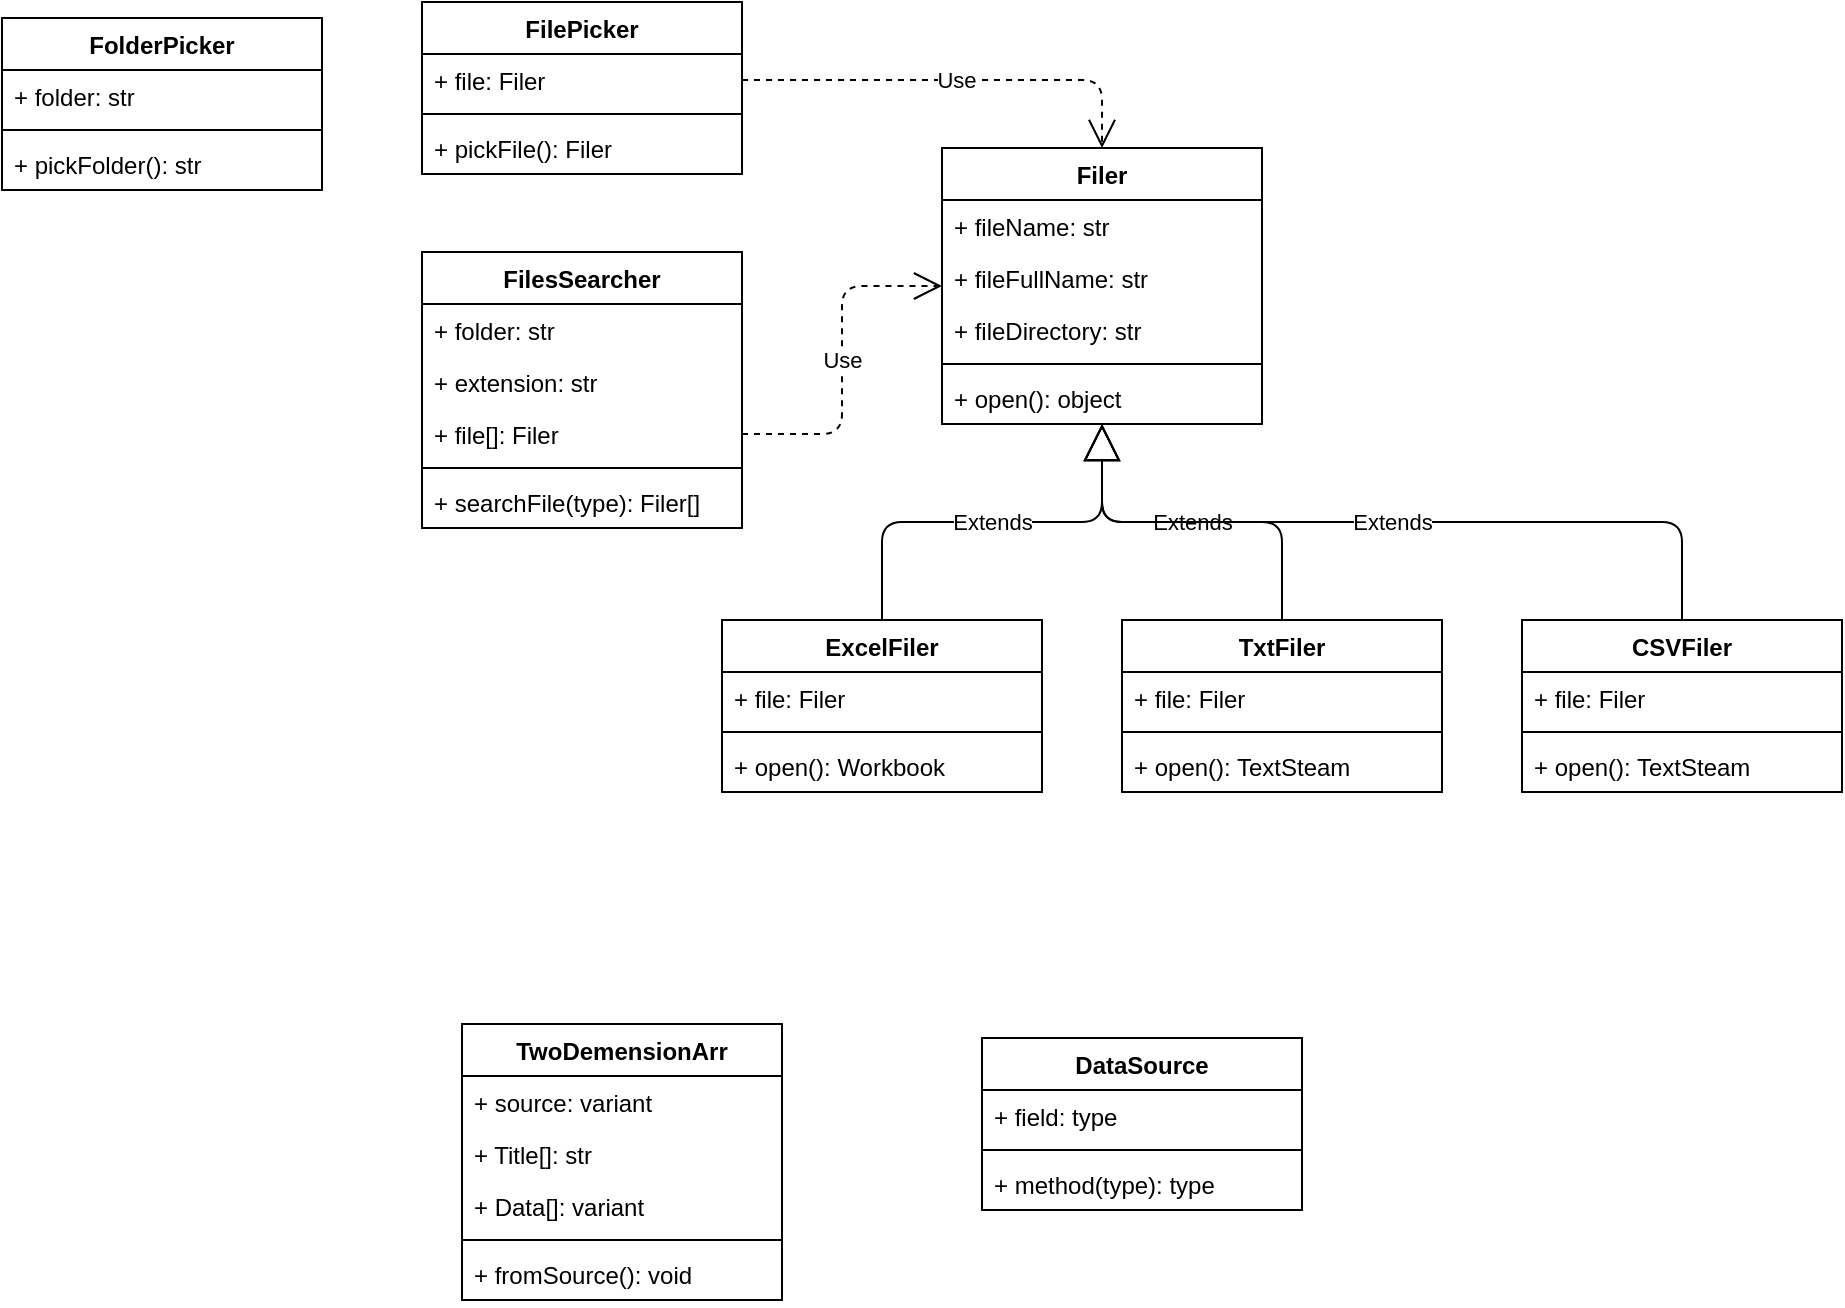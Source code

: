 <mxfile version="10.6.3" type="github"><diagram id="NR-8mNKH804e6aosfGTH" name="Page-1"><mxGraphModel dx="878" dy="411" grid="1" gridSize="10" guides="1" tooltips="1" connect="1" arrows="1" fold="1" page="1" pageScale="1" pageWidth="1169" pageHeight="827" math="0" shadow="0"><root><mxCell id="0"/><mxCell id="1" parent="0"/><mxCell id="gtJLQUvcg6n7-EdjlU3z-1" value="FilePicker" style="swimlane;fontStyle=1;align=center;verticalAlign=top;childLayout=stackLayout;horizontal=1;startSize=26;horizontalStack=0;resizeParent=1;resizeParentMax=0;resizeLast=0;collapsible=1;marginBottom=0;" vertex="1" parent="1"><mxGeometry x="400" y="79" width="160" height="86" as="geometry"/></mxCell><mxCell id="gtJLQUvcg6n7-EdjlU3z-17" value="+ file: Filer" style="text;strokeColor=none;fillColor=none;align=left;verticalAlign=top;spacingLeft=4;spacingRight=4;overflow=hidden;rotatable=0;points=[[0,0.5],[1,0.5]];portConstraint=eastwest;" vertex="1" parent="gtJLQUvcg6n7-EdjlU3z-1"><mxGeometry y="26" width="160" height="26" as="geometry"/></mxCell><mxCell id="gtJLQUvcg6n7-EdjlU3z-3" value="" style="line;strokeWidth=1;fillColor=none;align=left;verticalAlign=middle;spacingTop=-1;spacingLeft=3;spacingRight=3;rotatable=0;labelPosition=right;points=[];portConstraint=eastwest;" vertex="1" parent="gtJLQUvcg6n7-EdjlU3z-1"><mxGeometry y="52" width="160" height="8" as="geometry"/></mxCell><mxCell id="gtJLQUvcg6n7-EdjlU3z-4" value="+ pickFile(): Filer" style="text;strokeColor=none;fillColor=none;align=left;verticalAlign=top;spacingLeft=4;spacingRight=4;overflow=hidden;rotatable=0;points=[[0,0.5],[1,0.5]];portConstraint=eastwest;" vertex="1" parent="gtJLQUvcg6n7-EdjlU3z-1"><mxGeometry y="60" width="160" height="26" as="geometry"/></mxCell><mxCell id="gtJLQUvcg6n7-EdjlU3z-7" value="FolderPicker" style="swimlane;fontStyle=1;align=center;verticalAlign=top;childLayout=stackLayout;horizontal=1;startSize=26;horizontalStack=0;resizeParent=1;resizeParentMax=0;resizeLast=0;collapsible=1;marginBottom=0;" vertex="1" parent="1"><mxGeometry x="190" y="87" width="160" height="86" as="geometry"/></mxCell><mxCell id="gtJLQUvcg6n7-EdjlU3z-8" value="+ folder: str" style="text;strokeColor=none;fillColor=none;align=left;verticalAlign=top;spacingLeft=4;spacingRight=4;overflow=hidden;rotatable=0;points=[[0,0.5],[1,0.5]];portConstraint=eastwest;" vertex="1" parent="gtJLQUvcg6n7-EdjlU3z-7"><mxGeometry y="26" width="160" height="26" as="geometry"/></mxCell><mxCell id="gtJLQUvcg6n7-EdjlU3z-9" value="" style="line;strokeWidth=1;fillColor=none;align=left;verticalAlign=middle;spacingTop=-1;spacingLeft=3;spacingRight=3;rotatable=0;labelPosition=right;points=[];portConstraint=eastwest;" vertex="1" parent="gtJLQUvcg6n7-EdjlU3z-7"><mxGeometry y="52" width="160" height="8" as="geometry"/></mxCell><mxCell id="gtJLQUvcg6n7-EdjlU3z-10" value="+ pickFolder(): str" style="text;strokeColor=none;fillColor=none;align=left;verticalAlign=top;spacingLeft=4;spacingRight=4;overflow=hidden;rotatable=0;points=[[0,0.5],[1,0.5]];portConstraint=eastwest;" vertex="1" parent="gtJLQUvcg6n7-EdjlU3z-7"><mxGeometry y="60" width="160" height="26" as="geometry"/></mxCell><mxCell id="gtJLQUvcg6n7-EdjlU3z-11" value="Filer" style="swimlane;fontStyle=1;align=center;verticalAlign=top;childLayout=stackLayout;horizontal=1;startSize=26;horizontalStack=0;resizeParent=1;resizeParentMax=0;resizeLast=0;collapsible=1;marginBottom=0;" vertex="1" parent="1"><mxGeometry x="660" y="152" width="160" height="138" as="geometry"/></mxCell><mxCell id="gtJLQUvcg6n7-EdjlU3z-12" value="+ fileName: str" style="text;strokeColor=none;fillColor=none;align=left;verticalAlign=top;spacingLeft=4;spacingRight=4;overflow=hidden;rotatable=0;points=[[0,0.5],[1,0.5]];portConstraint=eastwest;" vertex="1" parent="gtJLQUvcg6n7-EdjlU3z-11"><mxGeometry y="26" width="160" height="26" as="geometry"/></mxCell><mxCell id="gtJLQUvcg6n7-EdjlU3z-15" value="+ fileFullName: str" style="text;strokeColor=none;fillColor=none;align=left;verticalAlign=top;spacingLeft=4;spacingRight=4;overflow=hidden;rotatable=0;points=[[0,0.5],[1,0.5]];portConstraint=eastwest;" vertex="1" parent="gtJLQUvcg6n7-EdjlU3z-11"><mxGeometry y="52" width="160" height="26" as="geometry"/></mxCell><mxCell id="gtJLQUvcg6n7-EdjlU3z-16" value="+ fileDirectory: str" style="text;strokeColor=none;fillColor=none;align=left;verticalAlign=top;spacingLeft=4;spacingRight=4;overflow=hidden;rotatable=0;points=[[0,0.5],[1,0.5]];portConstraint=eastwest;" vertex="1" parent="gtJLQUvcg6n7-EdjlU3z-11"><mxGeometry y="78" width="160" height="26" as="geometry"/></mxCell><mxCell id="gtJLQUvcg6n7-EdjlU3z-13" value="" style="line;strokeWidth=1;fillColor=none;align=left;verticalAlign=middle;spacingTop=-1;spacingLeft=3;spacingRight=3;rotatable=0;labelPosition=right;points=[];portConstraint=eastwest;" vertex="1" parent="gtJLQUvcg6n7-EdjlU3z-11"><mxGeometry y="104" width="160" height="8" as="geometry"/></mxCell><mxCell id="gtJLQUvcg6n7-EdjlU3z-25" value="+ open(): object" style="text;strokeColor=none;fillColor=none;align=left;verticalAlign=top;spacingLeft=4;spacingRight=4;overflow=hidden;rotatable=0;points=[[0,0.5],[1,0.5]];portConstraint=eastwest;" vertex="1" parent="gtJLQUvcg6n7-EdjlU3z-11"><mxGeometry y="112" width="160" height="26" as="geometry"/></mxCell><mxCell id="gtJLQUvcg6n7-EdjlU3z-18" value="Use" style="endArrow=open;endSize=12;dashed=1;html=1;exitX=1;exitY=0.5;exitDx=0;exitDy=0;edgeStyle=orthogonalEdgeStyle;" edge="1" parent="1" source="gtJLQUvcg6n7-EdjlU3z-17" target="gtJLQUvcg6n7-EdjlU3z-11"><mxGeometry width="160" relative="1" as="geometry"><mxPoint x="510" y="310" as="sourcePoint"/><mxPoint x="670" y="310" as="targetPoint"/></mxGeometry></mxCell><mxCell id="gtJLQUvcg6n7-EdjlU3z-19" value="ExcelFiler" style="swimlane;fontStyle=1;align=center;verticalAlign=top;childLayout=stackLayout;horizontal=1;startSize=26;horizontalStack=0;resizeParent=1;resizeParentMax=0;resizeLast=0;collapsible=1;marginBottom=0;" vertex="1" parent="1"><mxGeometry x="550" y="388" width="160" height="86" as="geometry"/></mxCell><mxCell id="gtJLQUvcg6n7-EdjlU3z-23" value="+ file: Filer" style="text;strokeColor=none;fillColor=none;align=left;verticalAlign=top;spacingLeft=4;spacingRight=4;overflow=hidden;rotatable=0;points=[[0,0.5],[1,0.5]];portConstraint=eastwest;" vertex="1" parent="gtJLQUvcg6n7-EdjlU3z-19"><mxGeometry y="26" width="160" height="26" as="geometry"/></mxCell><mxCell id="gtJLQUvcg6n7-EdjlU3z-21" value="" style="line;strokeWidth=1;fillColor=none;align=left;verticalAlign=middle;spacingTop=-1;spacingLeft=3;spacingRight=3;rotatable=0;labelPosition=right;points=[];portConstraint=eastwest;" vertex="1" parent="gtJLQUvcg6n7-EdjlU3z-19"><mxGeometry y="52" width="160" height="8" as="geometry"/></mxCell><mxCell id="gtJLQUvcg6n7-EdjlU3z-22" value="+ open(): Workbook" style="text;strokeColor=none;fillColor=none;align=left;verticalAlign=top;spacingLeft=4;spacingRight=4;overflow=hidden;rotatable=0;points=[[0,0.5],[1,0.5]];portConstraint=eastwest;" vertex="1" parent="gtJLQUvcg6n7-EdjlU3z-19"><mxGeometry y="60" width="160" height="26" as="geometry"/></mxCell><mxCell id="gtJLQUvcg6n7-EdjlU3z-24" value="Extends" style="endArrow=block;endSize=16;endFill=0;html=1;exitX=0.5;exitY=0;exitDx=0;exitDy=0;entryX=0.5;entryY=1;entryDx=0;entryDy=0;edgeStyle=orthogonalEdgeStyle;" edge="1" parent="1" source="gtJLQUvcg6n7-EdjlU3z-19" target="gtJLQUvcg6n7-EdjlU3z-11"><mxGeometry width="160" relative="1" as="geometry"><mxPoint x="640" y="310" as="sourcePoint"/><mxPoint x="800" y="310" as="targetPoint"/></mxGeometry></mxCell><mxCell id="gtJLQUvcg6n7-EdjlU3z-26" value="FilesSearcher" style="swimlane;fontStyle=1;align=center;verticalAlign=top;childLayout=stackLayout;horizontal=1;startSize=26;horizontalStack=0;resizeParent=1;resizeParentMax=0;resizeLast=0;collapsible=1;marginBottom=0;" vertex="1" parent="1"><mxGeometry x="400" y="204" width="160" height="138" as="geometry"/></mxCell><mxCell id="gtJLQUvcg6n7-EdjlU3z-31" value="+ folder: str" style="text;strokeColor=none;fillColor=none;align=left;verticalAlign=top;spacingLeft=4;spacingRight=4;overflow=hidden;rotatable=0;points=[[0,0.5],[1,0.5]];portConstraint=eastwest;" vertex="1" parent="gtJLQUvcg6n7-EdjlU3z-26"><mxGeometry y="26" width="160" height="26" as="geometry"/></mxCell><mxCell id="gtJLQUvcg6n7-EdjlU3z-32" value="+ extension: str" style="text;strokeColor=none;fillColor=none;align=left;verticalAlign=top;spacingLeft=4;spacingRight=4;overflow=hidden;rotatable=0;points=[[0,0.5],[1,0.5]];portConstraint=eastwest;" vertex="1" parent="gtJLQUvcg6n7-EdjlU3z-26"><mxGeometry y="52" width="160" height="26" as="geometry"/></mxCell><mxCell id="gtJLQUvcg6n7-EdjlU3z-30" value="+ file[]: Filer" style="text;strokeColor=none;fillColor=none;align=left;verticalAlign=top;spacingLeft=4;spacingRight=4;overflow=hidden;rotatable=0;points=[[0,0.5],[1,0.5]];portConstraint=eastwest;" vertex="1" parent="gtJLQUvcg6n7-EdjlU3z-26"><mxGeometry y="78" width="160" height="26" as="geometry"/></mxCell><mxCell id="gtJLQUvcg6n7-EdjlU3z-28" value="" style="line;strokeWidth=1;fillColor=none;align=left;verticalAlign=middle;spacingTop=-1;spacingLeft=3;spacingRight=3;rotatable=0;labelPosition=right;points=[];portConstraint=eastwest;" vertex="1" parent="gtJLQUvcg6n7-EdjlU3z-26"><mxGeometry y="104" width="160" height="8" as="geometry"/></mxCell><mxCell id="gtJLQUvcg6n7-EdjlU3z-29" value="+ searchFile(type): Filer[]" style="text;strokeColor=none;fillColor=none;align=left;verticalAlign=top;spacingLeft=4;spacingRight=4;overflow=hidden;rotatable=0;points=[[0,0.5],[1,0.5]];portConstraint=eastwest;" vertex="1" parent="gtJLQUvcg6n7-EdjlU3z-26"><mxGeometry y="112" width="160" height="26" as="geometry"/></mxCell><mxCell id="gtJLQUvcg6n7-EdjlU3z-33" value="Use" style="endArrow=open;endSize=12;dashed=1;html=1;exitX=1;exitY=0.5;exitDx=0;exitDy=0;edgeStyle=orthogonalEdgeStyle;" edge="1" parent="1" source="gtJLQUvcg6n7-EdjlU3z-30" target="gtJLQUvcg6n7-EdjlU3z-11"><mxGeometry width="160" relative="1" as="geometry"><mxPoint x="600" y="60" as="sourcePoint"/><mxPoint x="760" y="60" as="targetPoint"/></mxGeometry></mxCell><mxCell id="gtJLQUvcg6n7-EdjlU3z-34" value="TxtFiler" style="swimlane;fontStyle=1;align=center;verticalAlign=top;childLayout=stackLayout;horizontal=1;startSize=26;horizontalStack=0;resizeParent=1;resizeParentMax=0;resizeLast=0;collapsible=1;marginBottom=0;" vertex="1" parent="1"><mxGeometry x="750" y="388" width="160" height="86" as="geometry"/></mxCell><mxCell id="gtJLQUvcg6n7-EdjlU3z-35" value="+ file: Filer" style="text;strokeColor=none;fillColor=none;align=left;verticalAlign=top;spacingLeft=4;spacingRight=4;overflow=hidden;rotatable=0;points=[[0,0.5],[1,0.5]];portConstraint=eastwest;" vertex="1" parent="gtJLQUvcg6n7-EdjlU3z-34"><mxGeometry y="26" width="160" height="26" as="geometry"/></mxCell><mxCell id="gtJLQUvcg6n7-EdjlU3z-36" value="" style="line;strokeWidth=1;fillColor=none;align=left;verticalAlign=middle;spacingTop=-1;spacingLeft=3;spacingRight=3;rotatable=0;labelPosition=right;points=[];portConstraint=eastwest;" vertex="1" parent="gtJLQUvcg6n7-EdjlU3z-34"><mxGeometry y="52" width="160" height="8" as="geometry"/></mxCell><mxCell id="gtJLQUvcg6n7-EdjlU3z-37" value="+ open(): TextSteam" style="text;strokeColor=none;fillColor=none;align=left;verticalAlign=top;spacingLeft=4;spacingRight=4;overflow=hidden;rotatable=0;points=[[0,0.5],[1,0.5]];portConstraint=eastwest;" vertex="1" parent="gtJLQUvcg6n7-EdjlU3z-34"><mxGeometry y="60" width="160" height="26" as="geometry"/></mxCell><mxCell id="gtJLQUvcg6n7-EdjlU3z-38" value="Extends" style="endArrow=block;endSize=16;endFill=0;html=1;exitX=0.5;exitY=0;exitDx=0;exitDy=0;edgeStyle=orthogonalEdgeStyle;" edge="1" parent="1" source="gtJLQUvcg6n7-EdjlU3z-34" target="gtJLQUvcg6n7-EdjlU3z-11"><mxGeometry width="160" relative="1" as="geometry"><mxPoint x="690" y="381" as="sourcePoint"/><mxPoint x="750" y="300" as="targetPoint"/></mxGeometry></mxCell><mxCell id="gtJLQUvcg6n7-EdjlU3z-39" value="CSVFiler" style="swimlane;fontStyle=1;align=center;verticalAlign=top;childLayout=stackLayout;horizontal=1;startSize=26;horizontalStack=0;resizeParent=1;resizeParentMax=0;resizeLast=0;collapsible=1;marginBottom=0;" vertex="1" parent="1"><mxGeometry x="950" y="388" width="160" height="86" as="geometry"/></mxCell><mxCell id="gtJLQUvcg6n7-EdjlU3z-40" value="+ file: Filer" style="text;strokeColor=none;fillColor=none;align=left;verticalAlign=top;spacingLeft=4;spacingRight=4;overflow=hidden;rotatable=0;points=[[0,0.5],[1,0.5]];portConstraint=eastwest;" vertex="1" parent="gtJLQUvcg6n7-EdjlU3z-39"><mxGeometry y="26" width="160" height="26" as="geometry"/></mxCell><mxCell id="gtJLQUvcg6n7-EdjlU3z-41" value="" style="line;strokeWidth=1;fillColor=none;align=left;verticalAlign=middle;spacingTop=-1;spacingLeft=3;spacingRight=3;rotatable=0;labelPosition=right;points=[];portConstraint=eastwest;" vertex="1" parent="gtJLQUvcg6n7-EdjlU3z-39"><mxGeometry y="52" width="160" height="8" as="geometry"/></mxCell><mxCell id="gtJLQUvcg6n7-EdjlU3z-42" value="+ open(): TextSteam" style="text;strokeColor=none;fillColor=none;align=left;verticalAlign=top;spacingLeft=4;spacingRight=4;overflow=hidden;rotatable=0;points=[[0,0.5],[1,0.5]];portConstraint=eastwest;" vertex="1" parent="gtJLQUvcg6n7-EdjlU3z-39"><mxGeometry y="60" width="160" height="26" as="geometry"/></mxCell><mxCell id="gtJLQUvcg6n7-EdjlU3z-43" value="Extends" style="endArrow=block;endSize=16;endFill=0;html=1;exitX=0.5;exitY=0;exitDx=0;exitDy=0;edgeStyle=orthogonalEdgeStyle;" edge="1" parent="1" source="gtJLQUvcg6n7-EdjlU3z-39" target="gtJLQUvcg6n7-EdjlU3z-11"><mxGeometry width="160" relative="1" as="geometry"><mxPoint x="840" y="398" as="sourcePoint"/><mxPoint x="750" y="300" as="targetPoint"/></mxGeometry></mxCell><mxCell id="gtJLQUvcg6n7-EdjlU3z-48" value="TwoDemensionArr" style="swimlane;fontStyle=1;align=center;verticalAlign=top;childLayout=stackLayout;horizontal=1;startSize=26;horizontalStack=0;resizeParent=1;resizeParentMax=0;resizeLast=0;collapsible=1;marginBottom=0;" vertex="1" parent="1"><mxGeometry x="420" y="590" width="160" height="138" as="geometry"/></mxCell><mxCell id="gtJLQUvcg6n7-EdjlU3z-53" value="+ source: variant" style="text;strokeColor=none;fillColor=none;align=left;verticalAlign=top;spacingLeft=4;spacingRight=4;overflow=hidden;rotatable=0;points=[[0,0.5],[1,0.5]];portConstraint=eastwest;" vertex="1" parent="gtJLQUvcg6n7-EdjlU3z-48"><mxGeometry y="26" width="160" height="26" as="geometry"/></mxCell><mxCell id="gtJLQUvcg6n7-EdjlU3z-49" value="+ Title[]: str" style="text;strokeColor=none;fillColor=none;align=left;verticalAlign=top;spacingLeft=4;spacingRight=4;overflow=hidden;rotatable=0;points=[[0,0.5],[1,0.5]];portConstraint=eastwest;" vertex="1" parent="gtJLQUvcg6n7-EdjlU3z-48"><mxGeometry y="52" width="160" height="26" as="geometry"/></mxCell><mxCell id="gtJLQUvcg6n7-EdjlU3z-52" value="+ Data[]: variant" style="text;strokeColor=none;fillColor=none;align=left;verticalAlign=top;spacingLeft=4;spacingRight=4;overflow=hidden;rotatable=0;points=[[0,0.5],[1,0.5]];portConstraint=eastwest;" vertex="1" parent="gtJLQUvcg6n7-EdjlU3z-48"><mxGeometry y="78" width="160" height="26" as="geometry"/></mxCell><mxCell id="gtJLQUvcg6n7-EdjlU3z-50" value="" style="line;strokeWidth=1;fillColor=none;align=left;verticalAlign=middle;spacingTop=-1;spacingLeft=3;spacingRight=3;rotatable=0;labelPosition=right;points=[];portConstraint=eastwest;" vertex="1" parent="gtJLQUvcg6n7-EdjlU3z-48"><mxGeometry y="104" width="160" height="8" as="geometry"/></mxCell><mxCell id="gtJLQUvcg6n7-EdjlU3z-51" value="+ fromSource(): void" style="text;strokeColor=none;fillColor=none;align=left;verticalAlign=top;spacingLeft=4;spacingRight=4;overflow=hidden;rotatable=0;points=[[0,0.5],[1,0.5]];portConstraint=eastwest;" vertex="1" parent="gtJLQUvcg6n7-EdjlU3z-48"><mxGeometry y="112" width="160" height="26" as="geometry"/></mxCell><mxCell id="gtJLQUvcg6n7-EdjlU3z-54" value="DataSource" style="swimlane;fontStyle=1;align=center;verticalAlign=top;childLayout=stackLayout;horizontal=1;startSize=26;horizontalStack=0;resizeParent=1;resizeParentMax=0;resizeLast=0;collapsible=1;marginBottom=0;" vertex="1" parent="1"><mxGeometry x="680" y="597" width="160" height="86" as="geometry"/></mxCell><mxCell id="gtJLQUvcg6n7-EdjlU3z-55" value="+ field: type" style="text;strokeColor=none;fillColor=none;align=left;verticalAlign=top;spacingLeft=4;spacingRight=4;overflow=hidden;rotatable=0;points=[[0,0.5],[1,0.5]];portConstraint=eastwest;" vertex="1" parent="gtJLQUvcg6n7-EdjlU3z-54"><mxGeometry y="26" width="160" height="26" as="geometry"/></mxCell><mxCell id="gtJLQUvcg6n7-EdjlU3z-56" value="" style="line;strokeWidth=1;fillColor=none;align=left;verticalAlign=middle;spacingTop=-1;spacingLeft=3;spacingRight=3;rotatable=0;labelPosition=right;points=[];portConstraint=eastwest;" vertex="1" parent="gtJLQUvcg6n7-EdjlU3z-54"><mxGeometry y="52" width="160" height="8" as="geometry"/></mxCell><mxCell id="gtJLQUvcg6n7-EdjlU3z-57" value="+ method(type): type" style="text;strokeColor=none;fillColor=none;align=left;verticalAlign=top;spacingLeft=4;spacingRight=4;overflow=hidden;rotatable=0;points=[[0,0.5],[1,0.5]];portConstraint=eastwest;" vertex="1" parent="gtJLQUvcg6n7-EdjlU3z-54"><mxGeometry y="60" width="160" height="26" as="geometry"/></mxCell></root></mxGraphModel></diagram></mxfile>